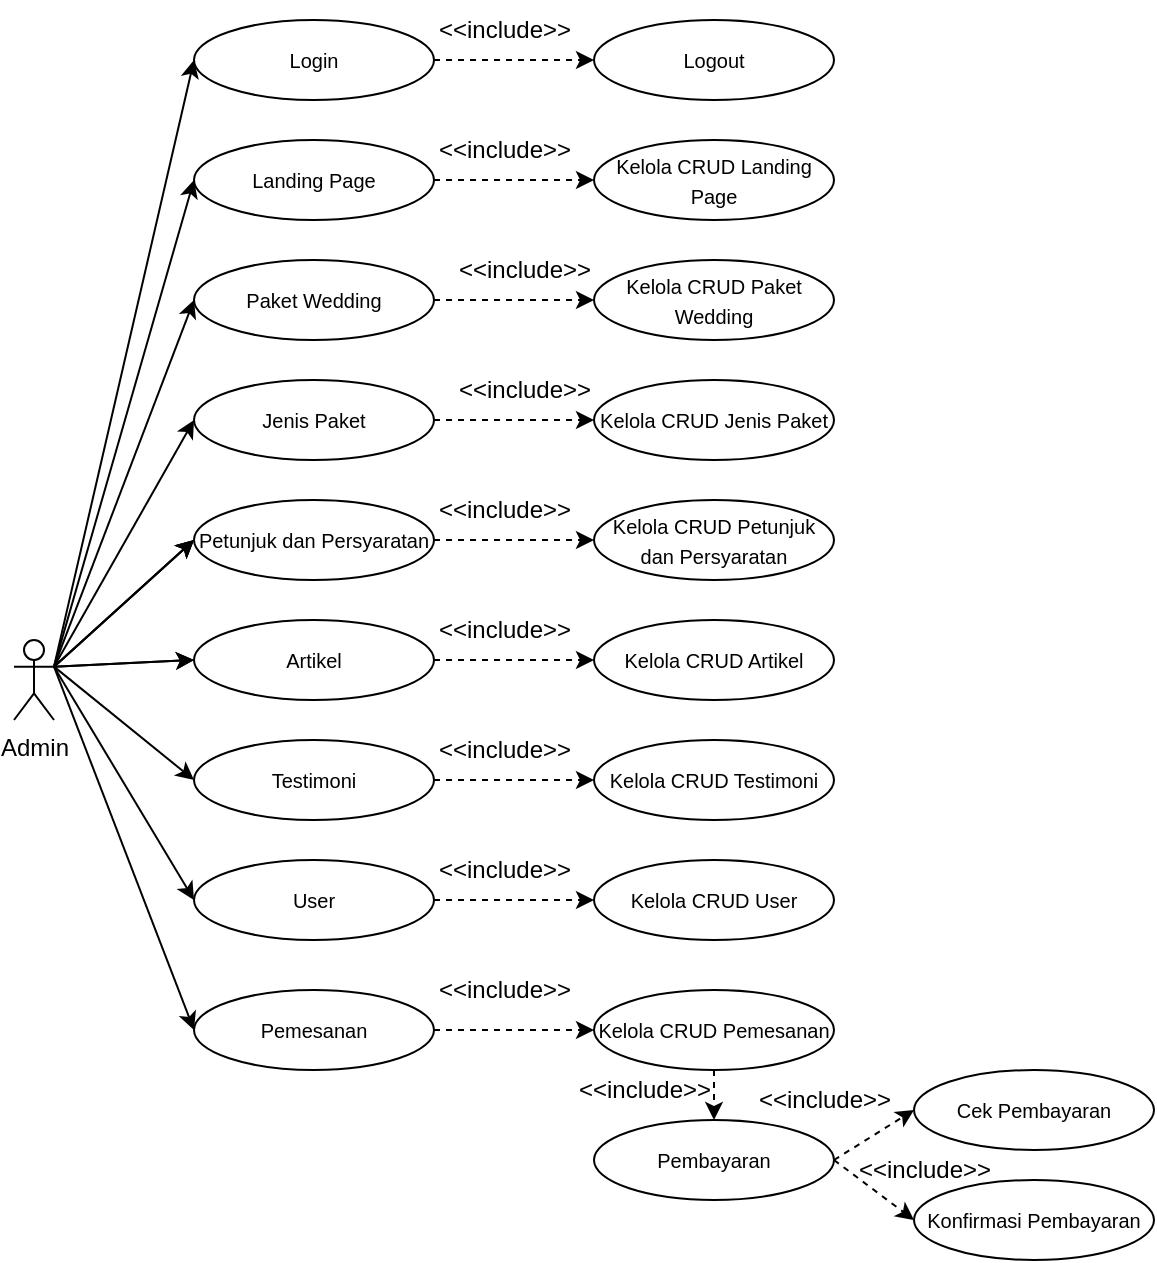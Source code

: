 <mxfile version="21.3.6" type="github">
  <diagram name="Page-1" id="ptqF46JkStDB1N-qUOx_">
    <mxGraphModel dx="208" dy="659" grid="1" gridSize="10" guides="1" tooltips="1" connect="1" arrows="1" fold="1" page="1" pageScale="1" pageWidth="827" pageHeight="1169" math="0" shadow="0">
      <root>
        <mxCell id="0" />
        <mxCell id="1" parent="0" />
        <mxCell id="sdwgaaP5MD_CDq4qssg6-1" value="Admin" style="shape=umlActor;verticalLabelPosition=bottom;verticalAlign=top;html=1;" parent="1" vertex="1">
          <mxGeometry x="870" y="370" width="20" height="40" as="geometry" />
        </mxCell>
        <mxCell id="lXb_t5z-Lts6nhvt7xu3-9" value="" style="edgeStyle=orthogonalEdgeStyle;rounded=0;orthogonalLoop=1;jettySize=auto;html=1;dashed=1;" edge="1" parent="1" source="sdwgaaP5MD_CDq4qssg6-2" target="lXb_t5z-Lts6nhvt7xu3-8">
          <mxGeometry relative="1" as="geometry" />
        </mxCell>
        <mxCell id="sdwgaaP5MD_CDq4qssg6-2" value="&lt;font style=&quot;font-size: 10px;&quot;&gt;Landing Page&lt;/font&gt;" style="ellipse;whiteSpace=wrap;html=1;" parent="1" vertex="1">
          <mxGeometry x="960" y="120" width="120" height="40" as="geometry" />
        </mxCell>
        <mxCell id="lXb_t5z-Lts6nhvt7xu3-11" value="" style="edgeStyle=orthogonalEdgeStyle;rounded=0;orthogonalLoop=1;jettySize=auto;html=1;dashed=1;" edge="1" parent="1" source="sdwgaaP5MD_CDq4qssg6-3" target="lXb_t5z-Lts6nhvt7xu3-10">
          <mxGeometry relative="1" as="geometry" />
        </mxCell>
        <mxCell id="sdwgaaP5MD_CDq4qssg6-3" value="&lt;font style=&quot;font-size: 10px;&quot;&gt;Paket Wedding&lt;/font&gt;" style="ellipse;whiteSpace=wrap;html=1;" parent="1" vertex="1">
          <mxGeometry x="960" y="180" width="120" height="40" as="geometry" />
        </mxCell>
        <mxCell id="lXb_t5z-Lts6nhvt7xu3-13" value="" style="edgeStyle=orthogonalEdgeStyle;rounded=0;orthogonalLoop=1;jettySize=auto;html=1;dashed=1;" edge="1" parent="1" source="sdwgaaP5MD_CDq4qssg6-4" target="lXb_t5z-Lts6nhvt7xu3-12">
          <mxGeometry relative="1" as="geometry" />
        </mxCell>
        <mxCell id="sdwgaaP5MD_CDq4qssg6-4" value="&lt;font style=&quot;font-size: 10px;&quot;&gt;Jenis Paket&lt;/font&gt;" style="ellipse;whiteSpace=wrap;html=1;" parent="1" vertex="1">
          <mxGeometry x="960" y="240" width="120" height="40" as="geometry" />
        </mxCell>
        <mxCell id="lXb_t5z-Lts6nhvt7xu3-21" value="" style="edgeStyle=orthogonalEdgeStyle;rounded=0;orthogonalLoop=1;jettySize=auto;html=1;dashed=1;" edge="1" parent="1" source="sdwgaaP5MD_CDq4qssg6-5" target="lXb_t5z-Lts6nhvt7xu3-20">
          <mxGeometry relative="1" as="geometry" />
        </mxCell>
        <mxCell id="sdwgaaP5MD_CDq4qssg6-5" value="&lt;font style=&quot;font-size: 10px;&quot;&gt;User&lt;/font&gt;" style="ellipse;whiteSpace=wrap;html=1;" parent="1" vertex="1">
          <mxGeometry x="960" y="480" width="120" height="40" as="geometry" />
        </mxCell>
        <mxCell id="lXb_t5z-Lts6nhvt7xu3-15" value="" style="edgeStyle=orthogonalEdgeStyle;rounded=0;orthogonalLoop=1;jettySize=auto;html=1;dashed=1;" edge="1" parent="1" source="sdwgaaP5MD_CDq4qssg6-6" target="lXb_t5z-Lts6nhvt7xu3-14">
          <mxGeometry relative="1" as="geometry" />
        </mxCell>
        <mxCell id="sdwgaaP5MD_CDq4qssg6-6" value="&lt;font style=&quot;font-size: 10px;&quot;&gt;Petunjuk dan Persyaratan&lt;/font&gt;" style="ellipse;whiteSpace=wrap;html=1;" parent="1" vertex="1">
          <mxGeometry x="960" y="300" width="120" height="40" as="geometry" />
        </mxCell>
        <mxCell id="lXb_t5z-Lts6nhvt7xu3-19" value="" style="edgeStyle=orthogonalEdgeStyle;rounded=0;orthogonalLoop=1;jettySize=auto;html=1;dashed=1;" edge="1" parent="1" source="sdwgaaP5MD_CDq4qssg6-8" target="lXb_t5z-Lts6nhvt7xu3-18">
          <mxGeometry relative="1" as="geometry" />
        </mxCell>
        <mxCell id="sdwgaaP5MD_CDq4qssg6-8" value="&lt;font style=&quot;font-size: 10px;&quot;&gt;Testimoni&lt;/font&gt;" style="ellipse;whiteSpace=wrap;html=1;" parent="1" vertex="1">
          <mxGeometry x="960" y="420" width="120" height="40" as="geometry" />
        </mxCell>
        <mxCell id="lXb_t5z-Lts6nhvt7xu3-17" value="" style="edgeStyle=orthogonalEdgeStyle;rounded=0;orthogonalLoop=1;jettySize=auto;html=1;dashed=1;" edge="1" parent="1" source="sdwgaaP5MD_CDq4qssg6-18" target="lXb_t5z-Lts6nhvt7xu3-16">
          <mxGeometry relative="1" as="geometry" />
        </mxCell>
        <mxCell id="sdwgaaP5MD_CDq4qssg6-18" value="&lt;font style=&quot;font-size: 10px;&quot;&gt;Artikel&lt;/font&gt;" style="ellipse;whiteSpace=wrap;html=1;" parent="1" vertex="1">
          <mxGeometry x="960" y="360" width="120" height="40" as="geometry" />
        </mxCell>
        <mxCell id="sdwgaaP5MD_CDq4qssg6-21" value="&lt;font style=&quot;font-size: 10px;&quot;&gt;Pembayaran&lt;/font&gt;" style="ellipse;whiteSpace=wrap;html=1;" parent="1" vertex="1">
          <mxGeometry x="1160" y="610" width="120" height="40" as="geometry" />
        </mxCell>
        <mxCell id="sdwgaaP5MD_CDq4qssg6-23" value="" style="endArrow=classic;html=1;rounded=0;entryX=0;entryY=0.5;entryDx=0;entryDy=0;exitX=1;exitY=0.333;exitDx=0;exitDy=0;exitPerimeter=0;" parent="1" source="sdwgaaP5MD_CDq4qssg6-1" target="sdwgaaP5MD_CDq4qssg6-5" edge="1">
          <mxGeometry width="50" height="50" relative="1" as="geometry">
            <mxPoint x="870" y="560" as="sourcePoint" />
            <mxPoint x="920" y="510" as="targetPoint" />
          </mxGeometry>
        </mxCell>
        <mxCell id="sdwgaaP5MD_CDq4qssg6-24" value="" style="endArrow=classic;html=1;rounded=0;exitX=0.5;exitY=1;exitDx=0;exitDy=0;dashed=1;" parent="1" source="lXb_t5z-Lts6nhvt7xu3-22" edge="1">
          <mxGeometry width="50" height="50" relative="1" as="geometry">
            <mxPoint x="880" y="563" as="sourcePoint" />
            <mxPoint x="1220" y="610" as="targetPoint" />
          </mxGeometry>
        </mxCell>
        <mxCell id="sdwgaaP5MD_CDq4qssg6-25" value="" style="endArrow=classic;html=1;rounded=0;entryX=0;entryY=0.5;entryDx=0;entryDy=0;exitX=1;exitY=0.333;exitDx=0;exitDy=0;exitPerimeter=0;" parent="1" source="sdwgaaP5MD_CDq4qssg6-1" target="sdwgaaP5MD_CDq4qssg6-8" edge="1">
          <mxGeometry width="50" height="50" relative="1" as="geometry">
            <mxPoint x="880" y="563" as="sourcePoint" />
            <mxPoint x="970" y="570" as="targetPoint" />
          </mxGeometry>
        </mxCell>
        <mxCell id="sdwgaaP5MD_CDq4qssg6-28" value="" style="endArrow=classic;html=1;rounded=0;entryX=0;entryY=0.5;entryDx=0;entryDy=0;exitX=1;exitY=0.333;exitDx=0;exitDy=0;exitPerimeter=0;" parent="1" source="sdwgaaP5MD_CDq4qssg6-1" target="sdwgaaP5MD_CDq4qssg6-2" edge="1">
          <mxGeometry width="50" height="50" relative="1" as="geometry">
            <mxPoint x="860" y="530" as="sourcePoint" />
            <mxPoint x="970" y="150" as="targetPoint" />
          </mxGeometry>
        </mxCell>
        <mxCell id="sdwgaaP5MD_CDq4qssg6-29" value="" style="endArrow=classic;html=1;rounded=0;entryX=0;entryY=0.5;entryDx=0;entryDy=0;exitX=1;exitY=0.333;exitDx=0;exitDy=0;exitPerimeter=0;" parent="1" source="sdwgaaP5MD_CDq4qssg6-1" target="sdwgaaP5MD_CDq4qssg6-3" edge="1">
          <mxGeometry width="50" height="50" relative="1" as="geometry">
            <mxPoint x="880" y="283" as="sourcePoint" />
            <mxPoint x="970" y="210" as="targetPoint" />
          </mxGeometry>
        </mxCell>
        <mxCell id="sdwgaaP5MD_CDq4qssg6-30" value="" style="endArrow=classic;html=1;rounded=0;entryX=0;entryY=0.5;entryDx=0;entryDy=0;exitX=1;exitY=0.333;exitDx=0;exitDy=0;exitPerimeter=0;" parent="1" source="sdwgaaP5MD_CDq4qssg6-1" target="sdwgaaP5MD_CDq4qssg6-4" edge="1">
          <mxGeometry width="50" height="50" relative="1" as="geometry">
            <mxPoint x="860" y="530" as="sourcePoint" />
            <mxPoint x="970" y="270" as="targetPoint" />
          </mxGeometry>
        </mxCell>
        <mxCell id="sdwgaaP5MD_CDq4qssg6-31" value="" style="endArrow=classic;html=1;rounded=0;entryX=0;entryY=0.5;entryDx=0;entryDy=0;exitX=1;exitY=0.333;exitDx=0;exitDy=0;exitPerimeter=0;" parent="1" source="sdwgaaP5MD_CDq4qssg6-1" target="sdwgaaP5MD_CDq4qssg6-6" edge="1">
          <mxGeometry width="50" height="50" relative="1" as="geometry">
            <mxPoint x="860" y="530" as="sourcePoint" />
            <mxPoint x="970" y="330" as="targetPoint" />
          </mxGeometry>
        </mxCell>
        <mxCell id="sdwgaaP5MD_CDq4qssg6-33" value="" style="endArrow=classic;html=1;rounded=0;entryX=0;entryY=0.5;entryDx=0;entryDy=0;exitX=1;exitY=0.333;exitDx=0;exitDy=0;exitPerimeter=0;" parent="1" source="sdwgaaP5MD_CDq4qssg6-1" target="sdwgaaP5MD_CDq4qssg6-18" edge="1">
          <mxGeometry width="50" height="50" relative="1" as="geometry">
            <mxPoint x="860" y="530" as="sourcePoint" />
            <mxPoint x="970" y="390" as="targetPoint" />
          </mxGeometry>
        </mxCell>
        <mxCell id="sdwgaaP5MD_CDq4qssg6-35" value="" style="endArrow=classic;html=1;rounded=0;entryX=0;entryY=0.5;entryDx=0;entryDy=0;exitX=1;exitY=0.333;exitDx=0;exitDy=0;exitPerimeter=0;" parent="1" source="sdwgaaP5MD_CDq4qssg6-1" edge="1">
          <mxGeometry width="50" height="50" relative="1" as="geometry">
            <mxPoint x="860" y="530" as="sourcePoint" />
            <mxPoint x="960" y="380" as="targetPoint" />
          </mxGeometry>
        </mxCell>
        <mxCell id="sdwgaaP5MD_CDq4qssg6-36" value="" style="endArrow=classic;html=1;rounded=0;entryX=0;entryY=0.5;entryDx=0;entryDy=0;exitX=1;exitY=0.333;exitDx=0;exitDy=0;exitPerimeter=0;" parent="1" source="sdwgaaP5MD_CDq4qssg6-1" edge="1">
          <mxGeometry width="50" height="50" relative="1" as="geometry">
            <mxPoint x="860" y="530" as="sourcePoint" />
            <mxPoint x="960" y="320" as="targetPoint" />
          </mxGeometry>
        </mxCell>
        <mxCell id="sdwgaaP5MD_CDq4qssg6-37" value="" style="endArrow=classic;html=1;rounded=0;entryX=0;entryY=0.5;entryDx=0;entryDy=0;exitX=1;exitY=0.333;exitDx=0;exitDy=0;exitPerimeter=0;" parent="1" source="sdwgaaP5MD_CDq4qssg6-1" edge="1">
          <mxGeometry width="50" height="50" relative="1" as="geometry">
            <mxPoint x="860" y="530" as="sourcePoint" />
            <mxPoint x="960" y="320" as="targetPoint" />
          </mxGeometry>
        </mxCell>
        <mxCell id="lXb_t5z-Lts6nhvt7xu3-23" value="" style="edgeStyle=orthogonalEdgeStyle;rounded=0;orthogonalLoop=1;jettySize=auto;html=1;dashed=1;" edge="1" parent="1" source="sdwgaaP5MD_CDq4qssg6-46" target="lXb_t5z-Lts6nhvt7xu3-22">
          <mxGeometry relative="1" as="geometry" />
        </mxCell>
        <mxCell id="sdwgaaP5MD_CDq4qssg6-46" value="&lt;font style=&quot;font-size: 10px;&quot;&gt;Pemesanan&lt;/font&gt;" style="ellipse;whiteSpace=wrap;html=1;" parent="1" vertex="1">
          <mxGeometry x="960" y="545" width="120" height="40" as="geometry" />
        </mxCell>
        <mxCell id="lXb_t5z-Lts6nhvt7xu3-3" value="" style="endArrow=classic;html=1;rounded=0;entryX=0;entryY=0.5;entryDx=0;entryDy=0;exitX=1;exitY=0.333;exitDx=0;exitDy=0;exitPerimeter=0;" edge="1" parent="1" source="sdwgaaP5MD_CDq4qssg6-1" target="sdwgaaP5MD_CDq4qssg6-46">
          <mxGeometry width="50" height="50" relative="1" as="geometry">
            <mxPoint x="900" y="393" as="sourcePoint" />
            <mxPoint x="970" y="510" as="targetPoint" />
          </mxGeometry>
        </mxCell>
        <mxCell id="lXb_t5z-Lts6nhvt7xu3-7" value="" style="edgeStyle=orthogonalEdgeStyle;rounded=0;orthogonalLoop=1;jettySize=auto;html=1;dashed=1;" edge="1" parent="1" source="lXb_t5z-Lts6nhvt7xu3-4" target="lXb_t5z-Lts6nhvt7xu3-6">
          <mxGeometry relative="1" as="geometry" />
        </mxCell>
        <mxCell id="lXb_t5z-Lts6nhvt7xu3-4" value="&lt;font style=&quot;font-size: 10px;&quot;&gt;Login&lt;/font&gt;" style="ellipse;whiteSpace=wrap;html=1;" vertex="1" parent="1">
          <mxGeometry x="960" y="60" width="120" height="40" as="geometry" />
        </mxCell>
        <mxCell id="lXb_t5z-Lts6nhvt7xu3-5" value="" style="endArrow=classic;html=1;rounded=0;entryX=0;entryY=0.5;entryDx=0;entryDy=0;exitX=1;exitY=0.333;exitDx=0;exitDy=0;exitPerimeter=0;" edge="1" parent="1" source="sdwgaaP5MD_CDq4qssg6-1" target="lXb_t5z-Lts6nhvt7xu3-4">
          <mxGeometry width="50" height="50" relative="1" as="geometry">
            <mxPoint x="900" y="393" as="sourcePoint" />
            <mxPoint x="970" y="150" as="targetPoint" />
          </mxGeometry>
        </mxCell>
        <mxCell id="lXb_t5z-Lts6nhvt7xu3-6" value="&lt;font style=&quot;font-size: 10px;&quot;&gt;Logout&lt;/font&gt;" style="ellipse;whiteSpace=wrap;html=1;" vertex="1" parent="1">
          <mxGeometry x="1160" y="60" width="120" height="40" as="geometry" />
        </mxCell>
        <mxCell id="lXb_t5z-Lts6nhvt7xu3-8" value="&lt;font style=&quot;font-size: 10px;&quot;&gt;Kelola CRUD Landing Page&lt;/font&gt;" style="ellipse;whiteSpace=wrap;html=1;" vertex="1" parent="1">
          <mxGeometry x="1160" y="120" width="120" height="40" as="geometry" />
        </mxCell>
        <mxCell id="lXb_t5z-Lts6nhvt7xu3-10" value="&lt;font style=&quot;font-size: 10px;&quot;&gt;Kelola CRUD Paket Wedding&lt;/font&gt;" style="ellipse;whiteSpace=wrap;html=1;" vertex="1" parent="1">
          <mxGeometry x="1160" y="180" width="120" height="40" as="geometry" />
        </mxCell>
        <mxCell id="lXb_t5z-Lts6nhvt7xu3-12" value="&lt;font style=&quot;font-size: 10px;&quot;&gt;Kelola CRUD Jenis Paket&lt;/font&gt;" style="ellipse;whiteSpace=wrap;html=1;" vertex="1" parent="1">
          <mxGeometry x="1160" y="240" width="120" height="40" as="geometry" />
        </mxCell>
        <mxCell id="lXb_t5z-Lts6nhvt7xu3-14" value="&lt;font style=&quot;font-size: 10px;&quot;&gt;Kelola CRUD Petunjuk dan Persyaratan&lt;/font&gt;" style="ellipse;whiteSpace=wrap;html=1;" vertex="1" parent="1">
          <mxGeometry x="1160" y="300" width="120" height="40" as="geometry" />
        </mxCell>
        <mxCell id="lXb_t5z-Lts6nhvt7xu3-16" value="&lt;font style=&quot;font-size: 10px;&quot;&gt;Kelola CRUD Artikel&lt;/font&gt;" style="ellipse;whiteSpace=wrap;html=1;" vertex="1" parent="1">
          <mxGeometry x="1160" y="360" width="120" height="40" as="geometry" />
        </mxCell>
        <mxCell id="lXb_t5z-Lts6nhvt7xu3-18" value="&lt;font style=&quot;font-size: 10px;&quot;&gt;Kelola CRUD Testimoni&lt;/font&gt;" style="ellipse;whiteSpace=wrap;html=1;" vertex="1" parent="1">
          <mxGeometry x="1160" y="420" width="120" height="40" as="geometry" />
        </mxCell>
        <mxCell id="lXb_t5z-Lts6nhvt7xu3-20" value="&lt;font style=&quot;font-size: 10px;&quot;&gt;Kelola CRUD User&lt;/font&gt;" style="ellipse;whiteSpace=wrap;html=1;" vertex="1" parent="1">
          <mxGeometry x="1160" y="480" width="120" height="40" as="geometry" />
        </mxCell>
        <mxCell id="lXb_t5z-Lts6nhvt7xu3-22" value="&lt;font style=&quot;font-size: 10px;&quot;&gt;Kelola CRUD Pemesanan&lt;/font&gt;" style="ellipse;whiteSpace=wrap;html=1;" vertex="1" parent="1">
          <mxGeometry x="1160" y="545" width="120" height="40" as="geometry" />
        </mxCell>
        <mxCell id="lXb_t5z-Lts6nhvt7xu3-24" value="&lt;font style=&quot;font-size: 10px;&quot;&gt;Cek Pembayaran&lt;/font&gt;" style="ellipse;whiteSpace=wrap;html=1;" vertex="1" parent="1">
          <mxGeometry x="1320" y="585" width="120" height="40" as="geometry" />
        </mxCell>
        <mxCell id="lXb_t5z-Lts6nhvt7xu3-26" value="&lt;font style=&quot;font-size: 10px;&quot;&gt;Konfirmasi Pembayaran&lt;/font&gt;" style="ellipse;whiteSpace=wrap;html=1;" vertex="1" parent="1">
          <mxGeometry x="1320" y="640" width="120" height="40" as="geometry" />
        </mxCell>
        <mxCell id="lXb_t5z-Lts6nhvt7xu3-27" value="" style="endArrow=classic;html=1;rounded=0;entryX=0;entryY=0.5;entryDx=0;entryDy=0;dashed=1;exitX=1;exitY=0.5;exitDx=0;exitDy=0;" edge="1" parent="1" source="sdwgaaP5MD_CDq4qssg6-21" target="lXb_t5z-Lts6nhvt7xu3-24">
          <mxGeometry width="50" height="50" relative="1" as="geometry">
            <mxPoint x="1080" y="630" as="sourcePoint" />
            <mxPoint x="1130" y="580" as="targetPoint" />
          </mxGeometry>
        </mxCell>
        <mxCell id="lXb_t5z-Lts6nhvt7xu3-28" value="" style="endArrow=classic;html=1;rounded=0;entryX=0;entryY=0.5;entryDx=0;entryDy=0;exitX=1;exitY=0.5;exitDx=0;exitDy=0;dashed=1;" edge="1" parent="1" source="sdwgaaP5MD_CDq4qssg6-21" target="lXb_t5z-Lts6nhvt7xu3-26">
          <mxGeometry width="50" height="50" relative="1" as="geometry">
            <mxPoint x="1090" y="640" as="sourcePoint" />
            <mxPoint x="1300" y="595" as="targetPoint" />
          </mxGeometry>
        </mxCell>
        <mxCell id="lXb_t5z-Lts6nhvt7xu3-31" value="&amp;lt;&amp;lt;include&amp;gt;&amp;gt;" style="text;html=1;align=center;verticalAlign=middle;resizable=0;points=[];autosize=1;strokeColor=none;fillColor=none;" vertex="1" parent="1">
          <mxGeometry x="1280" y="620" width="90" height="30" as="geometry" />
        </mxCell>
        <mxCell id="lXb_t5z-Lts6nhvt7xu3-32" value="&amp;lt;&amp;lt;include&amp;gt;&amp;gt;" style="text;html=1;align=center;verticalAlign=middle;resizable=0;points=[];autosize=1;strokeColor=none;fillColor=none;" vertex="1" parent="1">
          <mxGeometry x="1230" y="585" width="90" height="30" as="geometry" />
        </mxCell>
        <mxCell id="lXb_t5z-Lts6nhvt7xu3-33" value="&amp;lt;&amp;lt;include&amp;gt;&amp;gt;" style="text;html=1;align=center;verticalAlign=middle;resizable=0;points=[];autosize=1;strokeColor=none;fillColor=none;" vertex="1" parent="1">
          <mxGeometry x="1140" y="580" width="90" height="30" as="geometry" />
        </mxCell>
        <mxCell id="lXb_t5z-Lts6nhvt7xu3-34" value="&amp;lt;&amp;lt;include&amp;gt;&amp;gt;" style="text;html=1;align=center;verticalAlign=middle;resizable=0;points=[];autosize=1;strokeColor=none;fillColor=none;" vertex="1" parent="1">
          <mxGeometry x="1070" y="530" width="90" height="30" as="geometry" />
        </mxCell>
        <mxCell id="lXb_t5z-Lts6nhvt7xu3-35" value="&amp;lt;&amp;lt;include&amp;gt;&amp;gt;" style="text;html=1;align=center;verticalAlign=middle;resizable=0;points=[];autosize=1;strokeColor=none;fillColor=none;" vertex="1" parent="1">
          <mxGeometry x="1070" y="470" width="90" height="30" as="geometry" />
        </mxCell>
        <mxCell id="lXb_t5z-Lts6nhvt7xu3-36" value="&amp;lt;&amp;lt;include&amp;gt;&amp;gt;" style="text;html=1;align=center;verticalAlign=middle;resizable=0;points=[];autosize=1;strokeColor=none;fillColor=none;" vertex="1" parent="1">
          <mxGeometry x="1070" y="410" width="90" height="30" as="geometry" />
        </mxCell>
        <mxCell id="lXb_t5z-Lts6nhvt7xu3-37" value="&amp;lt;&amp;lt;include&amp;gt;&amp;gt;" style="text;html=1;align=center;verticalAlign=middle;resizable=0;points=[];autosize=1;strokeColor=none;fillColor=none;" vertex="1" parent="1">
          <mxGeometry x="1070" y="350" width="90" height="30" as="geometry" />
        </mxCell>
        <mxCell id="lXb_t5z-Lts6nhvt7xu3-38" value="&amp;lt;&amp;lt;include&amp;gt;&amp;gt;" style="text;html=1;align=center;verticalAlign=middle;resizable=0;points=[];autosize=1;strokeColor=none;fillColor=none;" vertex="1" parent="1">
          <mxGeometry x="1070" y="290" width="90" height="30" as="geometry" />
        </mxCell>
        <mxCell id="lXb_t5z-Lts6nhvt7xu3-39" value="&amp;lt;&amp;lt;include&amp;gt;&amp;gt;" style="text;html=1;align=center;verticalAlign=middle;resizable=0;points=[];autosize=1;strokeColor=none;fillColor=none;" vertex="1" parent="1">
          <mxGeometry x="1080" y="230" width="90" height="30" as="geometry" />
        </mxCell>
        <mxCell id="lXb_t5z-Lts6nhvt7xu3-40" value="&amp;lt;&amp;lt;include&amp;gt;&amp;gt;" style="text;html=1;align=center;verticalAlign=middle;resizable=0;points=[];autosize=1;strokeColor=none;fillColor=none;" vertex="1" parent="1">
          <mxGeometry x="1080" y="170" width="90" height="30" as="geometry" />
        </mxCell>
        <mxCell id="lXb_t5z-Lts6nhvt7xu3-41" value="&amp;lt;&amp;lt;include&amp;gt;&amp;gt;" style="text;html=1;align=center;verticalAlign=middle;resizable=0;points=[];autosize=1;strokeColor=none;fillColor=none;" vertex="1" parent="1">
          <mxGeometry x="1070" y="110" width="90" height="30" as="geometry" />
        </mxCell>
        <mxCell id="lXb_t5z-Lts6nhvt7xu3-42" value="&amp;lt;&amp;lt;include&amp;gt;&amp;gt;" style="text;html=1;align=center;verticalAlign=middle;resizable=0;points=[];autosize=1;strokeColor=none;fillColor=none;" vertex="1" parent="1">
          <mxGeometry x="1070" y="50" width="90" height="30" as="geometry" />
        </mxCell>
      </root>
    </mxGraphModel>
  </diagram>
</mxfile>
